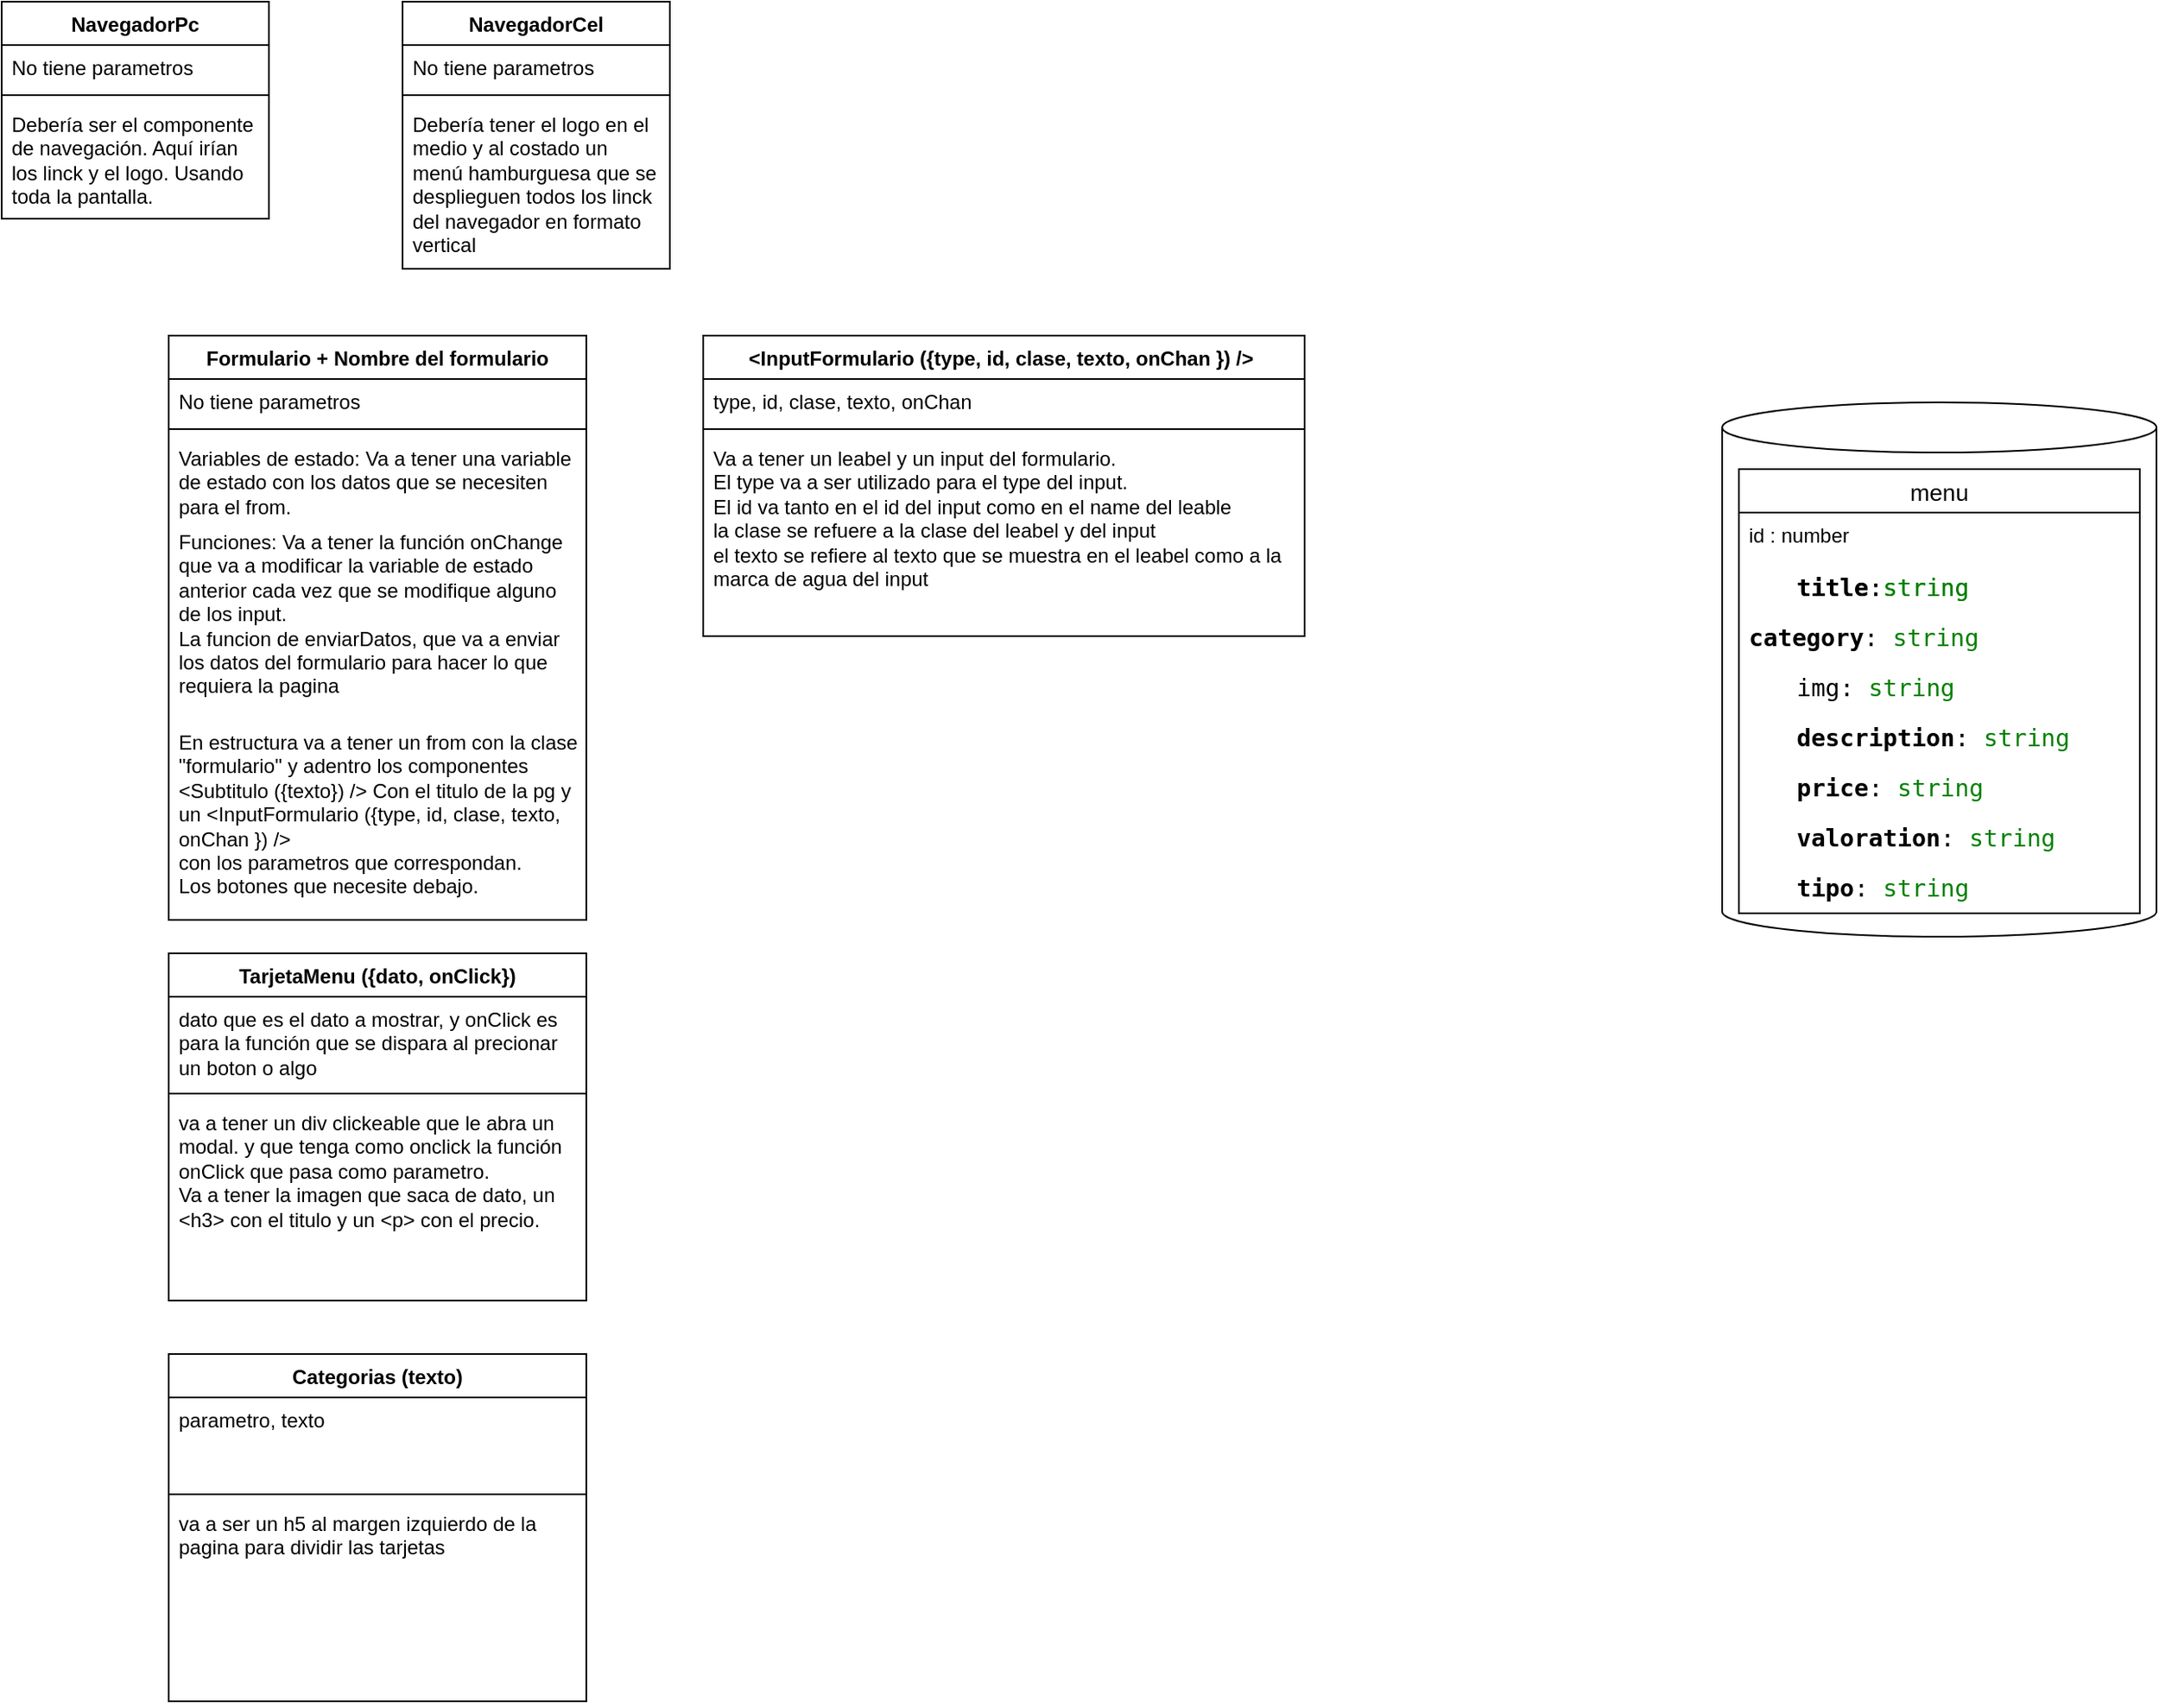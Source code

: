 <mxfile version="21.6.9" type="device">
  <diagram name="Página-1" id="vm1mbeuZoK0YxSPZnYFw">
    <mxGraphModel dx="988" dy="1812" grid="1" gridSize="10" guides="1" tooltips="1" connect="1" arrows="1" fold="1" page="1" pageScale="1" pageWidth="827" pageHeight="1169" math="0" shadow="0">
      <root>
        <mxCell id="0" />
        <mxCell id="1" parent="0" />
        <mxCell id="S5UoNabtVAA3acH-Fp-7-1" value="" style="shape=cylinder3;whiteSpace=wrap;html=1;boundedLbl=1;backgroundOutline=1;size=15;" parent="1" vertex="1">
          <mxGeometry x="1140" y="-250" width="260" height="320" as="geometry" />
        </mxCell>
        <mxCell id="S5UoNabtVAA3acH-Fp-7-2" value="menu" style="swimlane;fontStyle=0;childLayout=stackLayout;horizontal=1;startSize=26;horizontalStack=0;resizeParent=1;resizeParentMax=0;resizeLast=0;collapsible=1;marginBottom=0;align=center;fontSize=14;" parent="1" vertex="1">
          <mxGeometry x="1150" y="-210" width="240" height="266" as="geometry">
            <mxRectangle x="670" y="-210" width="80" height="30" as="alternateBounds" />
          </mxGeometry>
        </mxCell>
        <mxCell id="S5UoNabtVAA3acH-Fp-7-3" value="id : number" style="text;strokeColor=none;fillColor=none;spacingLeft=4;spacingRight=4;overflow=hidden;rotatable=0;points=[[0,0.5],[1,0.5]];portConstraint=eastwest;fontSize=12;whiteSpace=wrap;html=1;" parent="S5UoNabtVAA3acH-Fp-7-2" vertex="1">
          <mxGeometry y="26" width="240" height="30" as="geometry" />
        </mxCell>
        <mxCell id="S5UoNabtVAA3acH-Fp-7-4" value="&lt;ul style=&quot;list-style: none; margin: 0px 0px 0px 2em; padding: 0px; font-family: monospace; font-size: 14.3px;&quot; class=&quot;obj collapsible&quot;&gt;&lt;li style=&quot;position: relative;&quot;&gt;&lt;span style=&quot;font-weight: bold;&quot; title=&quot;&lt;root&gt;[0].title&quot; class=&quot;prop&quot;&gt;&lt;span style=&quot;display: inline-block; width: 0px; color: transparent;&quot; class=&quot;q&quot;&gt;&quot;&lt;/span&gt;title&lt;span style=&quot;display: inline-block; width: 0px; color: transparent;&quot; class=&quot;q&quot;&gt;&quot;&lt;/span&gt;&lt;/span&gt;:&lt;span style=&quot;color: green;&quot; class=&quot;string&quot;&gt;string&lt;/span&gt;&lt;/li&gt;&lt;/ul&gt;" style="text;strokeColor=none;fillColor=none;spacingLeft=4;spacingRight=4;overflow=hidden;rotatable=0;points=[[0,0.5],[1,0.5]];portConstraint=eastwest;fontSize=12;whiteSpace=wrap;html=1;" parent="S5UoNabtVAA3acH-Fp-7-2" vertex="1">
          <mxGeometry y="56" width="240" height="30" as="geometry" />
        </mxCell>
        <mxCell id="S5UoNabtVAA3acH-Fp-7-5" value="&lt;span style=&quot;font-family: monospace; font-size: 14.3px; background-color: initial; border-color: var(--border-color); font-weight: bold;&quot; title=&quot;&lt;root&gt;[0].category&quot; class=&quot;prop&quot;&gt;&lt;span style=&quot;border-color: var(--border-color); display: inline-block; width: 0px; color: transparent;&quot; class=&quot;q&quot;&gt;&quot;&lt;/span&gt;category&lt;span style=&quot;border-color: var(--border-color); display: inline-block; width: 0px; color: transparent;&quot; class=&quot;q&quot;&gt;&quot;&lt;/span&gt;&lt;/span&gt;&lt;span style=&quot;font-family: monospace; font-size: 14.3px; background-color: initial;&quot;&gt;:&amp;nbsp;&lt;/span&gt;&lt;span style=&quot;font-family: monospace; font-size: 14.3px; background-color: initial; border-color: var(--border-color); color: green;&quot; class=&quot;string&quot;&gt;string&lt;/span&gt;" style="text;strokeColor=none;fillColor=none;spacingLeft=4;spacingRight=4;overflow=hidden;rotatable=0;points=[[0,0.5],[1,0.5]];portConstraint=eastwest;fontSize=12;whiteSpace=wrap;html=1;align=left;" parent="S5UoNabtVAA3acH-Fp-7-2" vertex="1">
          <mxGeometry y="86" width="240" height="30" as="geometry" />
        </mxCell>
        <mxCell id="S5UoNabtVAA3acH-Fp-7-8" value="&lt;ul style=&quot;list-style: none; margin: 0px 0px 0px 2em; padding: 0px; font-family: monospace; font-size: 14.3px;&quot; class=&quot;obj collapsible&quot;&gt;&lt;li style=&quot;position: relative;&quot;&gt;img&lt;span style=&quot;font-weight: bold;&quot; title=&quot;&lt;root&gt;[0].img&quot; class=&quot;prop&quot;&gt;&lt;/span&gt;: &lt;span style=&quot;color: green;&quot; class=&quot;string&quot;&gt;string&lt;/span&gt;&lt;/li&gt;&lt;/ul&gt;" style="text;strokeColor=none;fillColor=none;spacingLeft=4;spacingRight=4;overflow=hidden;rotatable=0;points=[[0,0.5],[1,0.5]];portConstraint=eastwest;fontSize=12;whiteSpace=wrap;html=1;" parent="S5UoNabtVAA3acH-Fp-7-2" vertex="1">
          <mxGeometry y="116" width="240" height="30" as="geometry" />
        </mxCell>
        <mxCell id="S5UoNabtVAA3acH-Fp-7-9" value="&lt;div&gt;&lt;ul style=&quot;border-color: var(--border-color); list-style: none; margin: 0px 0px 0px 2em; padding: 0px; font-family: monospace; font-size: 14.3px;&quot; class=&quot;obj collapsible&quot;&gt;&lt;li style=&quot;border-color: var(--border-color); position: relative;&quot;&gt;&lt;span style=&quot;border-color: var(--border-color); font-weight: bold;&quot; title=&quot;&lt;root&gt;[0].description&quot; class=&quot;prop&quot;&gt;description&lt;/span&gt;:&amp;nbsp;&lt;span style=&quot;border-color: var(--border-color); color: green;&quot; class=&quot;string&quot;&gt;string&lt;/span&gt;&lt;/li&gt;&lt;/ul&gt;&lt;/div&gt;" style="text;strokeColor=none;fillColor=none;spacingLeft=4;spacingRight=4;overflow=hidden;rotatable=0;points=[[0,0.5],[1,0.5]];portConstraint=eastwest;fontSize=12;whiteSpace=wrap;html=1;" parent="S5UoNabtVAA3acH-Fp-7-2" vertex="1">
          <mxGeometry y="146" width="240" height="30" as="geometry" />
        </mxCell>
        <mxCell id="S5UoNabtVAA3acH-Fp-7-10" value="&lt;div&gt;&lt;ul style=&quot;border-color: var(--border-color); list-style: none; margin: 0px 0px 0px 2em; padding: 0px; font-family: monospace; font-size: 14.3px;&quot; class=&quot;obj collapsible&quot;&gt;&lt;li style=&quot;border-color: var(--border-color); position: relative;&quot;&gt;&lt;span style=&quot;border-color: var(--border-color); font-weight: bold;&quot; title=&quot;&lt;root&gt;[0].price&quot; class=&quot;prop&quot;&gt;&lt;span style=&quot;border-color: var(--border-color); display: inline-block; width: 0px; color: transparent;&quot; class=&quot;q&quot;&gt;&quot;&lt;/span&gt;price&lt;span style=&quot;border-color: var(--border-color); display: inline-block; width: 0px; color: transparent;&quot; class=&quot;q&quot;&gt;&quot;&lt;/span&gt;&lt;/span&gt;:&amp;nbsp;&lt;span style=&quot;border-color: var(--border-color); color: green;&quot; class=&quot;string&quot;&gt;string&lt;/span&gt;&lt;/li&gt;&lt;/ul&gt;&lt;/div&gt;" style="text;strokeColor=none;fillColor=none;spacingLeft=4;spacingRight=4;overflow=hidden;rotatable=0;points=[[0,0.5],[1,0.5]];portConstraint=eastwest;fontSize=12;whiteSpace=wrap;html=1;" parent="S5UoNabtVAA3acH-Fp-7-2" vertex="1">
          <mxGeometry y="176" width="240" height="30" as="geometry" />
        </mxCell>
        <mxCell id="S5UoNabtVAA3acH-Fp-7-11" value="&lt;div&gt;&lt;ul style=&quot;border-color: var(--border-color); list-style: none; margin: 0px 0px 0px 2em; padding: 0px; font-family: monospace; font-size: 14.3px;&quot; class=&quot;obj collapsible&quot;&gt;&lt;li style=&quot;border-color: var(--border-color); position: relative;&quot;&gt;&lt;span style=&quot;border-color: var(--border-color); font-weight: bold;&quot; title=&quot;&lt;root&gt;[0].valoration&quot; class=&quot;prop&quot;&gt;valoration&lt;/span&gt;:&amp;nbsp;&lt;span style=&quot;border-color: var(--border-color); color: green;&quot; class=&quot;string&quot;&gt;string&lt;/span&gt;&lt;/li&gt;&lt;/ul&gt;&lt;/div&gt;" style="text;strokeColor=none;fillColor=none;spacingLeft=4;spacingRight=4;overflow=hidden;rotatable=0;points=[[0,0.5],[1,0.5]];portConstraint=eastwest;fontSize=12;whiteSpace=wrap;html=1;" parent="S5UoNabtVAA3acH-Fp-7-2" vertex="1">
          <mxGeometry y="206" width="240" height="30" as="geometry" />
        </mxCell>
        <mxCell id="S5UoNabtVAA3acH-Fp-7-12" value="&lt;div&gt;&lt;ul style=&quot;border-color: var(--border-color); list-style: none; margin: 0px 0px 0px 2em; padding: 0px; font-family: monospace; font-size: 14.3px;&quot; class=&quot;obj collapsible&quot;&gt;&lt;li style=&quot;border-color: var(--border-color); position: relative;&quot;&gt;&lt;span style=&quot;border-color: var(--border-color); font-weight: bold;&quot; title=&quot;&lt;root&gt;[0].tipo&quot; class=&quot;prop&quot;&gt;&lt;span style=&quot;border-color: var(--border-color); display: inline-block; width: 0px; color: transparent;&quot; class=&quot;q&quot;&gt;&quot;&lt;/span&gt;tipo&lt;span style=&quot;border-color: var(--border-color); display: inline-block; width: 0px; color: transparent;&quot; class=&quot;q&quot;&gt;&quot;&lt;/span&gt;&lt;/span&gt;:&amp;nbsp;&lt;span style=&quot;border-color: var(--border-color); color: green;&quot; class=&quot;string&quot;&gt;string&lt;/span&gt;&lt;/li&gt;&lt;/ul&gt;&lt;/div&gt;" style="text;strokeColor=none;fillColor=none;spacingLeft=4;spacingRight=4;overflow=hidden;rotatable=0;points=[[0,0.5],[1,0.5]];portConstraint=eastwest;fontSize=12;whiteSpace=wrap;html=1;" parent="S5UoNabtVAA3acH-Fp-7-2" vertex="1">
          <mxGeometry y="236" width="240" height="30" as="geometry" />
        </mxCell>
        <mxCell id="S5UoNabtVAA3acH-Fp-7-7" value="&lt;ul style=&quot;list-style: none; margin: 0px 0px 0px 2em; padding: 0px; font-family: monospace; font-size: 14.3px;&quot; class=&quot;obj collapsible&quot;&gt;&lt;li style=&quot;position: relative;&quot;&gt;&lt;span style=&quot;font-weight: bold;&quot; title=&quot;&lt;root&gt;[0].title&quot; class=&quot;prop&quot;&gt;&lt;span style=&quot;display: inline-block; width: 0px; color: transparent;&quot; class=&quot;q&quot;&gt;&quot;&lt;/span&gt;title&lt;span style=&quot;display: inline-block; width: 0px; color: transparent;&quot; class=&quot;q&quot;&gt;&quot;&lt;/span&gt;&lt;/span&gt;:&lt;span style=&quot;color: green;&quot; class=&quot;string&quot;&gt;string&lt;/span&gt;&lt;/li&gt;&lt;/ul&gt;" style="text;strokeColor=none;fillColor=none;spacingLeft=4;spacingRight=4;overflow=hidden;rotatable=0;points=[[0,0.5],[1,0.5]];portConstraint=eastwest;fontSize=12;whiteSpace=wrap;html=1;align=left;" parent="1" vertex="1">
          <mxGeometry x="1150" y="-154" width="160" height="30" as="geometry" />
        </mxCell>
        <mxCell id="S5UoNabtVAA3acH-Fp-7-13" value="NavegadorPc" style="swimlane;fontStyle=1;align=center;verticalAlign=top;childLayout=stackLayout;horizontal=1;startSize=26;horizontalStack=0;resizeParent=1;resizeParentMax=0;resizeLast=0;collapsible=1;marginBottom=0;whiteSpace=wrap;html=1;" parent="1" vertex="1">
          <mxGeometry x="110" y="-490" width="160" height="130" as="geometry" />
        </mxCell>
        <mxCell id="S5UoNabtVAA3acH-Fp-7-14" value="No tiene parametros&amp;nbsp;" style="text;strokeColor=none;fillColor=none;align=left;verticalAlign=top;spacingLeft=4;spacingRight=4;overflow=hidden;rotatable=0;points=[[0,0.5],[1,0.5]];portConstraint=eastwest;whiteSpace=wrap;html=1;" parent="S5UoNabtVAA3acH-Fp-7-13" vertex="1">
          <mxGeometry y="26" width="160" height="26" as="geometry" />
        </mxCell>
        <mxCell id="S5UoNabtVAA3acH-Fp-7-15" value="" style="line;strokeWidth=1;fillColor=none;align=left;verticalAlign=middle;spacingTop=-1;spacingLeft=3;spacingRight=3;rotatable=0;labelPosition=right;points=[];portConstraint=eastwest;strokeColor=inherit;" parent="S5UoNabtVAA3acH-Fp-7-13" vertex="1">
          <mxGeometry y="52" width="160" height="8" as="geometry" />
        </mxCell>
        <mxCell id="S5UoNabtVAA3acH-Fp-7-16" value="Debería ser el componente de navegación. Aquí irían los linck y el logo. Usando toda la pantalla." style="text;strokeColor=none;fillColor=none;align=left;verticalAlign=top;spacingLeft=4;spacingRight=4;overflow=hidden;rotatable=0;points=[[0,0.5],[1,0.5]];portConstraint=eastwest;whiteSpace=wrap;html=1;" parent="S5UoNabtVAA3acH-Fp-7-13" vertex="1">
          <mxGeometry y="60" width="160" height="70" as="geometry" />
        </mxCell>
        <mxCell id="S5UoNabtVAA3acH-Fp-7-17" value="NavegadorCel" style="swimlane;fontStyle=1;align=center;verticalAlign=top;childLayout=stackLayout;horizontal=1;startSize=26;horizontalStack=0;resizeParent=1;resizeParentMax=0;resizeLast=0;collapsible=1;marginBottom=0;whiteSpace=wrap;html=1;" parent="1" vertex="1">
          <mxGeometry x="350" y="-490" width="160" height="160" as="geometry" />
        </mxCell>
        <mxCell id="S5UoNabtVAA3acH-Fp-7-18" value="No tiene parametros&amp;nbsp;" style="text;strokeColor=none;fillColor=none;align=left;verticalAlign=top;spacingLeft=4;spacingRight=4;overflow=hidden;rotatable=0;points=[[0,0.5],[1,0.5]];portConstraint=eastwest;whiteSpace=wrap;html=1;" parent="S5UoNabtVAA3acH-Fp-7-17" vertex="1">
          <mxGeometry y="26" width="160" height="26" as="geometry" />
        </mxCell>
        <mxCell id="S5UoNabtVAA3acH-Fp-7-19" value="" style="line;strokeWidth=1;fillColor=none;align=left;verticalAlign=middle;spacingTop=-1;spacingLeft=3;spacingRight=3;rotatable=0;labelPosition=right;points=[];portConstraint=eastwest;strokeColor=inherit;" parent="S5UoNabtVAA3acH-Fp-7-17" vertex="1">
          <mxGeometry y="52" width="160" height="8" as="geometry" />
        </mxCell>
        <mxCell id="S5UoNabtVAA3acH-Fp-7-20" value="Debería tener el logo en el medio y al costado un menú hamburguesa que se desplieguen todos los linck del navegador en formato vertical" style="text;strokeColor=none;fillColor=none;align=left;verticalAlign=top;spacingLeft=4;spacingRight=4;overflow=hidden;rotatable=0;points=[[0,0.5],[1,0.5]];portConstraint=eastwest;whiteSpace=wrap;html=1;" parent="S5UoNabtVAA3acH-Fp-7-17" vertex="1">
          <mxGeometry y="60" width="160" height="100" as="geometry" />
        </mxCell>
        <mxCell id="S5UoNabtVAA3acH-Fp-7-21" value="Formulario + Nombre del formulario" style="swimlane;fontStyle=1;align=center;verticalAlign=top;childLayout=stackLayout;horizontal=1;startSize=26;horizontalStack=0;resizeParent=1;resizeParentMax=0;resizeLast=0;collapsible=1;marginBottom=0;whiteSpace=wrap;html=1;" parent="1" vertex="1">
          <mxGeometry x="210" y="-290" width="250" height="350" as="geometry" />
        </mxCell>
        <mxCell id="S5UoNabtVAA3acH-Fp-7-22" value="No tiene parametros&amp;nbsp;" style="text;strokeColor=none;fillColor=none;align=left;verticalAlign=top;spacingLeft=4;spacingRight=4;overflow=hidden;rotatable=0;points=[[0,0.5],[1,0.5]];portConstraint=eastwest;whiteSpace=wrap;html=1;" parent="S5UoNabtVAA3acH-Fp-7-21" vertex="1">
          <mxGeometry y="26" width="250" height="26" as="geometry" />
        </mxCell>
        <mxCell id="S5UoNabtVAA3acH-Fp-7-23" value="" style="line;strokeWidth=1;fillColor=none;align=left;verticalAlign=middle;spacingTop=-1;spacingLeft=3;spacingRight=3;rotatable=0;labelPosition=right;points=[];portConstraint=eastwest;strokeColor=inherit;" parent="S5UoNabtVAA3acH-Fp-7-21" vertex="1">
          <mxGeometry y="52" width="250" height="8" as="geometry" />
        </mxCell>
        <mxCell id="S5UoNabtVAA3acH-Fp-7-24" value="Variables de estado: Va a tener una variable de estado con los datos que se necesiten para el from." style="text;strokeColor=none;fillColor=none;align=left;verticalAlign=top;spacingLeft=4;spacingRight=4;overflow=hidden;rotatable=0;points=[[0,0.5],[1,0.5]];portConstraint=eastwest;whiteSpace=wrap;html=1;" parent="S5UoNabtVAA3acH-Fp-7-21" vertex="1">
          <mxGeometry y="60" width="250" height="50" as="geometry" />
        </mxCell>
        <mxCell id="S5UoNabtVAA3acH-Fp-7-26" value="Funciones: Va a tener la función onChange que va a modificar la variable de estado anterior cada vez que se modifique alguno de los input.&amp;nbsp;&lt;br&gt;La funcion de enviarDatos, que va a enviar los datos del formulario para hacer lo que requiera la pagina" style="text;strokeColor=none;fillColor=none;align=left;verticalAlign=top;spacingLeft=4;spacingRight=4;overflow=hidden;rotatable=0;points=[[0,0.5],[1,0.5]];portConstraint=eastwest;whiteSpace=wrap;html=1;" parent="S5UoNabtVAA3acH-Fp-7-21" vertex="1">
          <mxGeometry y="110" width="250" height="120" as="geometry" />
        </mxCell>
        <mxCell id="S5UoNabtVAA3acH-Fp-7-25" value="En estructura va a tener un from con la clase &quot;formulario&quot; y adentro los componentes &amp;lt;Subtitulo ({texto}) /&amp;gt; Con el titulo de la pg y un &amp;lt;InputFormulario ({type, id, clase, texto, onChan }) /&amp;gt;&amp;nbsp;&lt;br&gt;con los parametros que correspondan.&lt;br&gt;Los botones que necesite debajo." style="text;strokeColor=none;fillColor=none;align=left;verticalAlign=top;spacingLeft=4;spacingRight=4;overflow=hidden;rotatable=0;points=[[0,0.5],[1,0.5]];portConstraint=eastwest;whiteSpace=wrap;html=1;" parent="S5UoNabtVAA3acH-Fp-7-21" vertex="1">
          <mxGeometry y="230" width="250" height="120" as="geometry" />
        </mxCell>
        <mxCell id="S5UoNabtVAA3acH-Fp-7-27" value="&amp;lt;InputFormulario ({type, id, clase, texto, onChan }) /&amp;gt;&amp;nbsp;" style="swimlane;fontStyle=1;align=center;verticalAlign=top;childLayout=stackLayout;horizontal=1;startSize=26;horizontalStack=0;resizeParent=1;resizeParentMax=0;resizeLast=0;collapsible=1;marginBottom=0;whiteSpace=wrap;html=1;" parent="1" vertex="1">
          <mxGeometry x="530" y="-290" width="360" height="180" as="geometry" />
        </mxCell>
        <mxCell id="S5UoNabtVAA3acH-Fp-7-28" value="type, id, clase, texto, onChan" style="text;strokeColor=none;fillColor=none;align=left;verticalAlign=top;spacingLeft=4;spacingRight=4;overflow=hidden;rotatable=0;points=[[0,0.5],[1,0.5]];portConstraint=eastwest;whiteSpace=wrap;html=1;" parent="S5UoNabtVAA3acH-Fp-7-27" vertex="1">
          <mxGeometry y="26" width="360" height="26" as="geometry" />
        </mxCell>
        <mxCell id="S5UoNabtVAA3acH-Fp-7-29" value="" style="line;strokeWidth=1;fillColor=none;align=left;verticalAlign=middle;spacingTop=-1;spacingLeft=3;spacingRight=3;rotatable=0;labelPosition=right;points=[];portConstraint=eastwest;strokeColor=inherit;" parent="S5UoNabtVAA3acH-Fp-7-27" vertex="1">
          <mxGeometry y="52" width="360" height="8" as="geometry" />
        </mxCell>
        <mxCell id="S5UoNabtVAA3acH-Fp-7-32" value="Va a tener un leabel y un input del formulario.&lt;br&gt;El type va a ser utilizado para el type del input.&lt;br&gt;El id va tanto en el id del input como en el name del leable&lt;br&gt;la clase se refuere a la clase del leabel y del input&lt;br&gt;el texto se refiere al texto que se muestra en el leabel como a la marca de agua del input" style="text;strokeColor=none;fillColor=none;align=left;verticalAlign=top;spacingLeft=4;spacingRight=4;overflow=hidden;rotatable=0;points=[[0,0.5],[1,0.5]];portConstraint=eastwest;whiteSpace=wrap;html=1;" parent="S5UoNabtVAA3acH-Fp-7-27" vertex="1">
          <mxGeometry y="60" width="360" height="120" as="geometry" />
        </mxCell>
        <mxCell id="Qo9b5eQV8wTb_9UkI1Yd-1" value="TarjetaMenu ({dato, onClick})" style="swimlane;fontStyle=1;align=center;verticalAlign=top;childLayout=stackLayout;horizontal=1;startSize=26;horizontalStack=0;resizeParent=1;resizeParentMax=0;resizeLast=0;collapsible=1;marginBottom=0;whiteSpace=wrap;html=1;" vertex="1" parent="1">
          <mxGeometry x="210" y="80" width="250" height="208" as="geometry" />
        </mxCell>
        <mxCell id="Qo9b5eQV8wTb_9UkI1Yd-2" value="dato que es el dato a mostrar, y onClick es para la función que se dispara al precionar un boton o algo&lt;br&gt;" style="text;strokeColor=none;fillColor=none;align=left;verticalAlign=top;spacingLeft=4;spacingRight=4;overflow=hidden;rotatable=0;points=[[0,0.5],[1,0.5]];portConstraint=eastwest;whiteSpace=wrap;html=1;" vertex="1" parent="Qo9b5eQV8wTb_9UkI1Yd-1">
          <mxGeometry y="26" width="250" height="54" as="geometry" />
        </mxCell>
        <mxCell id="Qo9b5eQV8wTb_9UkI1Yd-3" value="" style="line;strokeWidth=1;fillColor=none;align=left;verticalAlign=middle;spacingTop=-1;spacingLeft=3;spacingRight=3;rotatable=0;labelPosition=right;points=[];portConstraint=eastwest;strokeColor=inherit;" vertex="1" parent="Qo9b5eQV8wTb_9UkI1Yd-1">
          <mxGeometry y="80" width="250" height="8" as="geometry" />
        </mxCell>
        <mxCell id="Qo9b5eQV8wTb_9UkI1Yd-6" value="va a tener un div clickeable que le abra un modal. y que tenga como onclick la función onClick que pasa como parametro.&lt;br&gt;Va a tener la imagen que saca de dato, un &amp;lt;h3&amp;gt; con el titulo y un &amp;lt;p&amp;gt; con el precio." style="text;strokeColor=none;fillColor=none;align=left;verticalAlign=top;spacingLeft=4;spacingRight=4;overflow=hidden;rotatable=0;points=[[0,0.5],[1,0.5]];portConstraint=eastwest;whiteSpace=wrap;html=1;" vertex="1" parent="Qo9b5eQV8wTb_9UkI1Yd-1">
          <mxGeometry y="88" width="250" height="120" as="geometry" />
        </mxCell>
        <mxCell id="Qo9b5eQV8wTb_9UkI1Yd-7" value="Categorias (texto)" style="swimlane;fontStyle=1;align=center;verticalAlign=top;childLayout=stackLayout;horizontal=1;startSize=26;horizontalStack=0;resizeParent=1;resizeParentMax=0;resizeLast=0;collapsible=1;marginBottom=0;whiteSpace=wrap;html=1;" vertex="1" parent="1">
          <mxGeometry x="210" y="320" width="250" height="208" as="geometry" />
        </mxCell>
        <mxCell id="Qo9b5eQV8wTb_9UkI1Yd-8" value="parametro, texto" style="text;strokeColor=none;fillColor=none;align=left;verticalAlign=top;spacingLeft=4;spacingRight=4;overflow=hidden;rotatable=0;points=[[0,0.5],[1,0.5]];portConstraint=eastwest;whiteSpace=wrap;html=1;" vertex="1" parent="Qo9b5eQV8wTb_9UkI1Yd-7">
          <mxGeometry y="26" width="250" height="54" as="geometry" />
        </mxCell>
        <mxCell id="Qo9b5eQV8wTb_9UkI1Yd-9" value="" style="line;strokeWidth=1;fillColor=none;align=left;verticalAlign=middle;spacingTop=-1;spacingLeft=3;spacingRight=3;rotatable=0;labelPosition=right;points=[];portConstraint=eastwest;strokeColor=inherit;" vertex="1" parent="Qo9b5eQV8wTb_9UkI1Yd-7">
          <mxGeometry y="80" width="250" height="8" as="geometry" />
        </mxCell>
        <mxCell id="Qo9b5eQV8wTb_9UkI1Yd-10" value="va a ser un h5 al margen izquierdo de la pagina para dividir las tarjetas&lt;br&gt;" style="text;strokeColor=none;fillColor=none;align=left;verticalAlign=top;spacingLeft=4;spacingRight=4;overflow=hidden;rotatable=0;points=[[0,0.5],[1,0.5]];portConstraint=eastwest;whiteSpace=wrap;html=1;" vertex="1" parent="Qo9b5eQV8wTb_9UkI1Yd-7">
          <mxGeometry y="88" width="250" height="120" as="geometry" />
        </mxCell>
      </root>
    </mxGraphModel>
  </diagram>
</mxfile>
